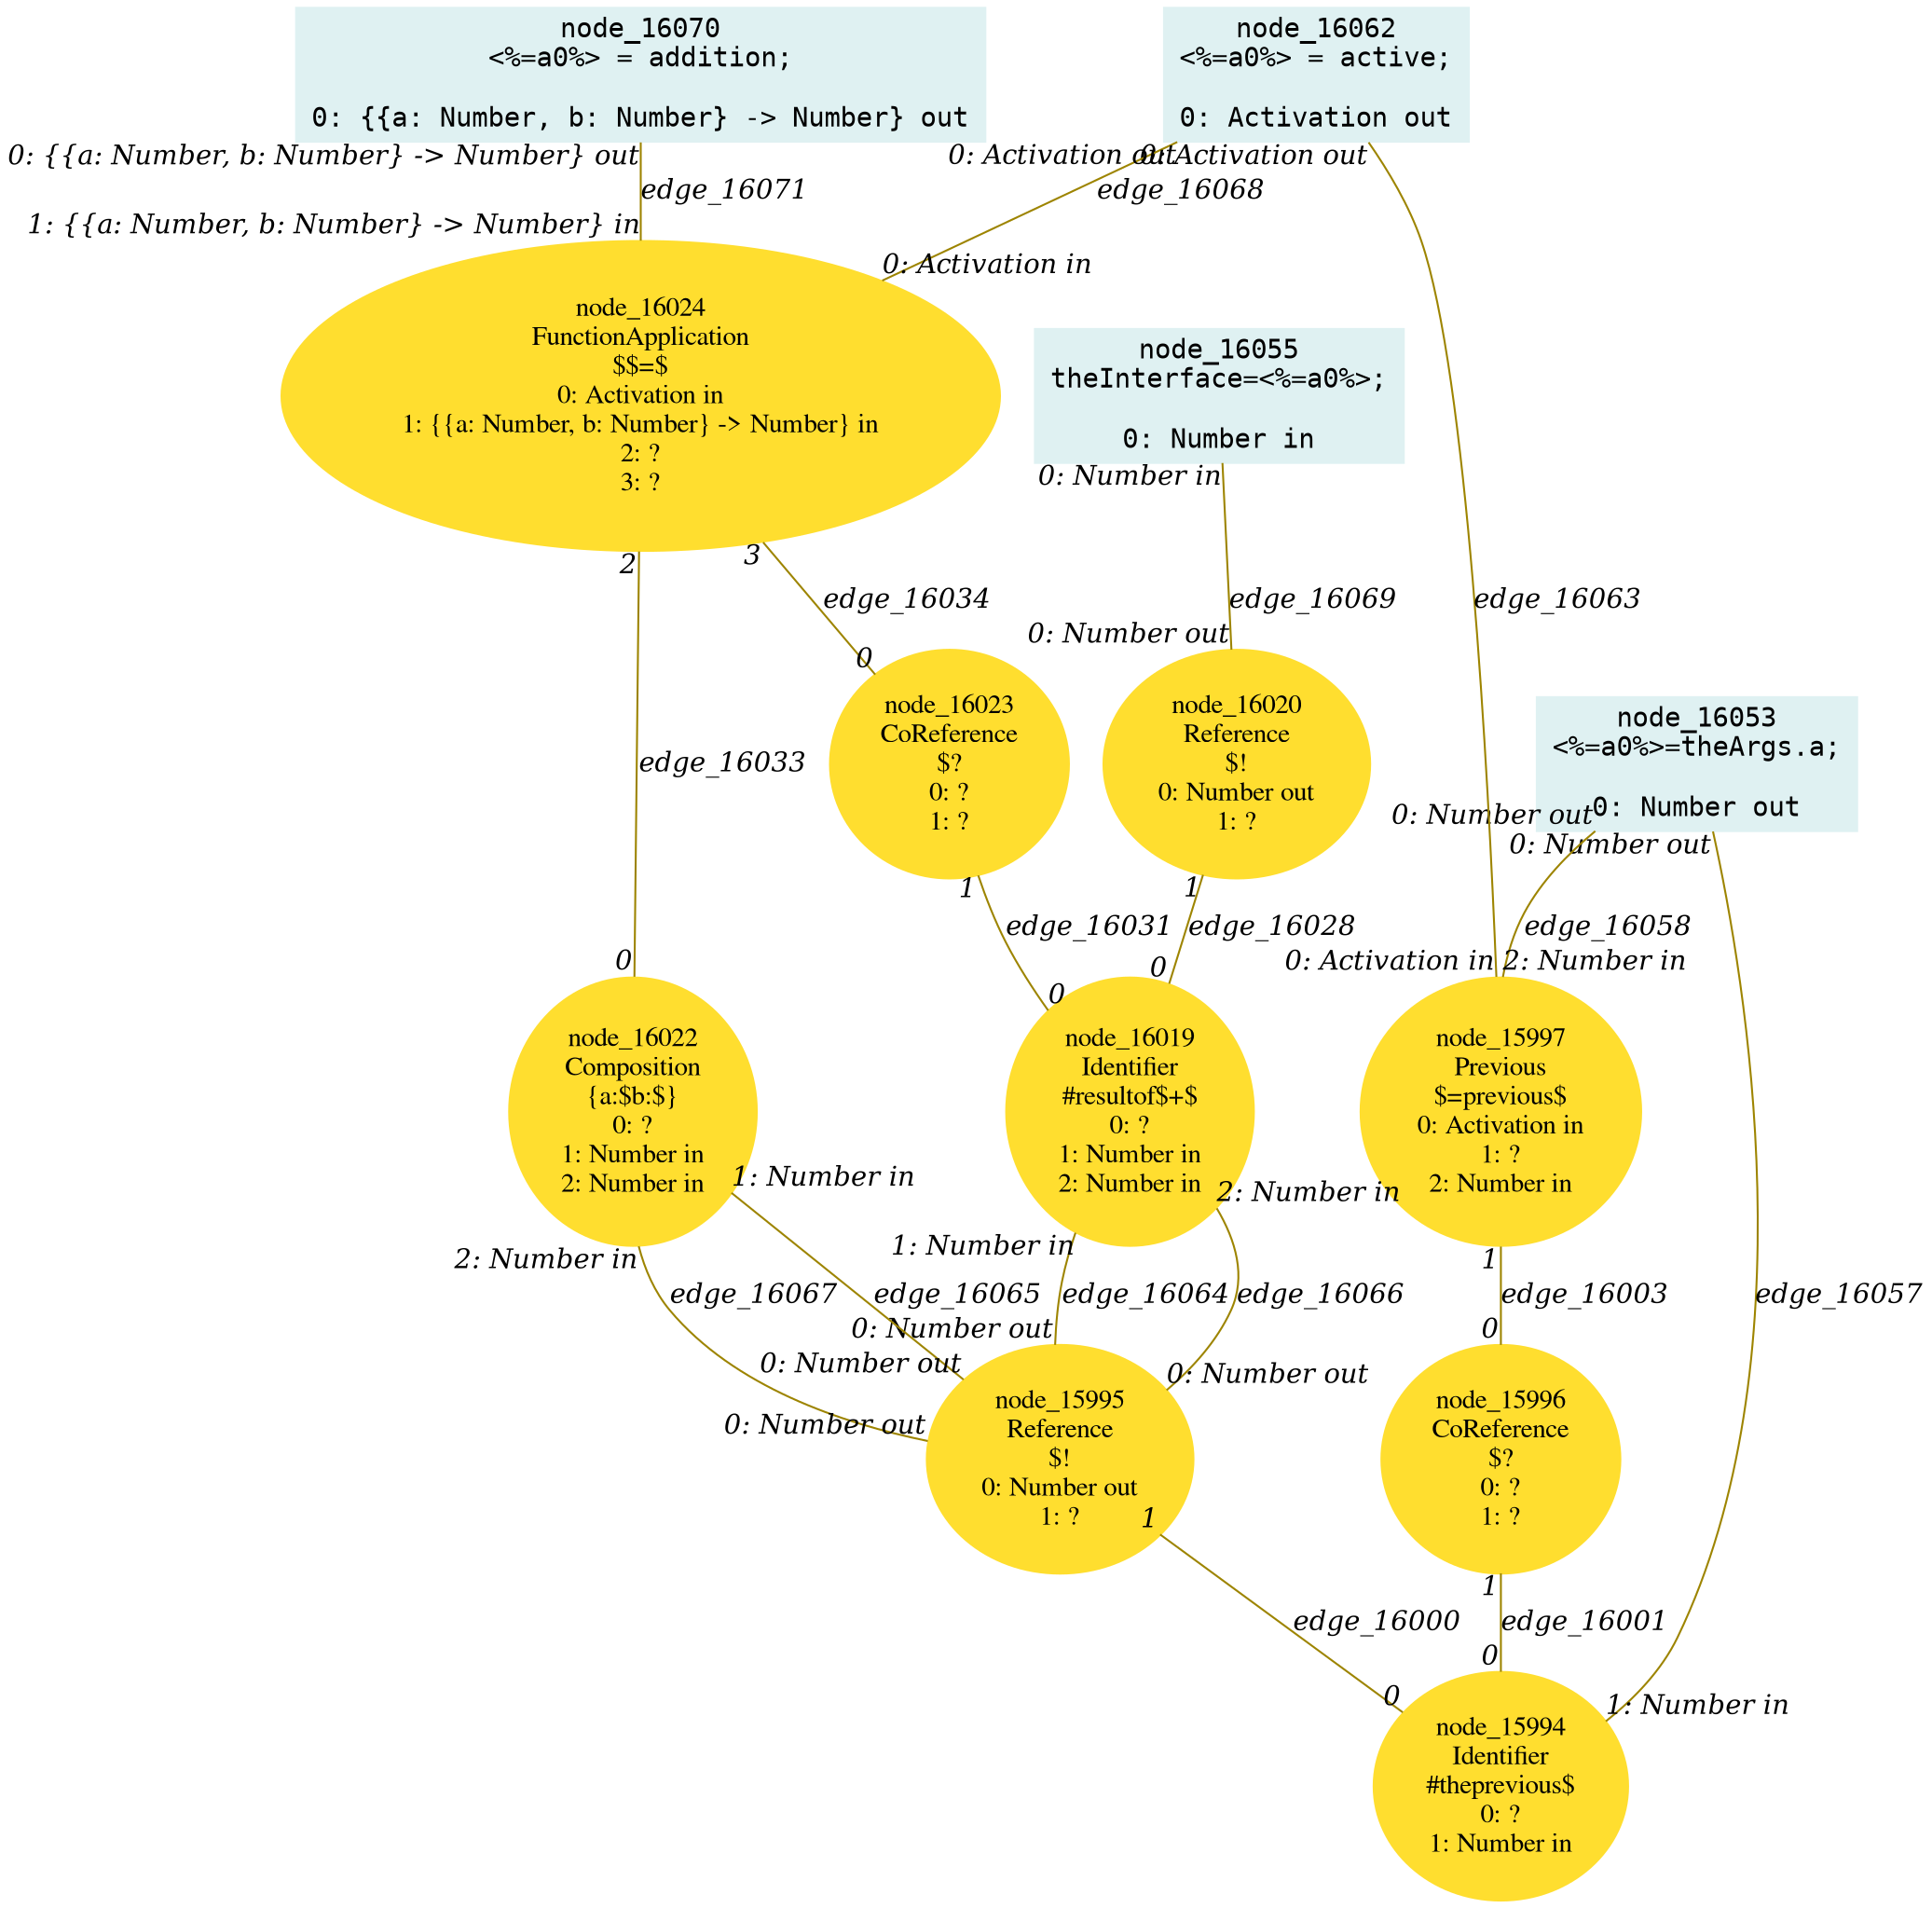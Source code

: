 digraph g{node_15994 [shape="ellipse", style="filled", color="#ffde2f", fontname="Times", label="node_15994
Identifier
#theprevious$
0: ?
1: Number in" ]
node_15995 [shape="ellipse", style="filled", color="#ffde2f", fontname="Times", label="node_15995
Reference
$!
0: Number out
1: ?" ]
node_15996 [shape="ellipse", style="filled", color="#ffde2f", fontname="Times", label="node_15996
CoReference
$?
0: ?
1: ?" ]
node_15997 [shape="ellipse", style="filled", color="#ffde2f", fontname="Times", label="node_15997
Previous
$=previous$
0: Activation in
1: ?
2: Number in" ]
node_16019 [shape="ellipse", style="filled", color="#ffde2f", fontname="Times", label="node_16019
Identifier
#resultof$+$
0: ?
1: Number in
2: Number in" ]
node_16020 [shape="ellipse", style="filled", color="#ffde2f", fontname="Times", label="node_16020
Reference
$!
0: Number out
1: ?" ]
node_16022 [shape="ellipse", style="filled", color="#ffde2f", fontname="Times", label="node_16022
Composition
{a:$b:$}
0: ?
1: Number in
2: Number in" ]
node_16023 [shape="ellipse", style="filled", color="#ffde2f", fontname="Times", label="node_16023
CoReference
$?
0: ?
1: ?" ]
node_16024 [shape="ellipse", style="filled", color="#ffde2f", fontname="Times", label="node_16024
FunctionApplication
$$=$
0: Activation in
1: {{a: Number, b: Number} -> Number} in
2: ?
3: ?" ]
node_16053 [shape="box", style="filled", color="#dff1f2", fontname="Courier", label="node_16053
<%=a0%>=theArgs.a;

0: Number out" ]
node_16055 [shape="box", style="filled", color="#dff1f2", fontname="Courier", label="node_16055
theInterface=<%=a0%>;

0: Number in" ]
node_16062 [shape="box", style="filled", color="#dff1f2", fontname="Courier", label="node_16062
<%=a0%> = active;

0: Activation out" ]
node_16070 [shape="box", style="filled", color="#dff1f2", fontname="Courier", label="node_16070
<%=a0%> = addition;

0: {{a: Number, b: Number} -> Number} out" ]
node_15995 -> node_15994 [dir=none, arrowHead=none, fontname="Times-Italic", arrowsize=1, color="#9d8400", label="edge_16000",  headlabel="0", taillabel="1" ]
node_15996 -> node_15994 [dir=none, arrowHead=none, fontname="Times-Italic", arrowsize=1, color="#9d8400", label="edge_16001",  headlabel="0", taillabel="1" ]
node_15997 -> node_15996 [dir=none, arrowHead=none, fontname="Times-Italic", arrowsize=1, color="#9d8400", label="edge_16003",  headlabel="0", taillabel="1" ]
node_16020 -> node_16019 [dir=none, arrowHead=none, fontname="Times-Italic", arrowsize=1, color="#9d8400", label="edge_16028",  headlabel="0", taillabel="1" ]
node_16023 -> node_16019 [dir=none, arrowHead=none, fontname="Times-Italic", arrowsize=1, color="#9d8400", label="edge_16031",  headlabel="0", taillabel="1" ]
node_16024 -> node_16022 [dir=none, arrowHead=none, fontname="Times-Italic", arrowsize=1, color="#9d8400", label="edge_16033",  headlabel="0", taillabel="2" ]
node_16024 -> node_16023 [dir=none, arrowHead=none, fontname="Times-Italic", arrowsize=1, color="#9d8400", label="edge_16034",  headlabel="0", taillabel="3" ]
node_16053 -> node_15994 [dir=none, arrowHead=none, fontname="Times-Italic", arrowsize=1, color="#9d8400", label="edge_16057",  headlabel="1: Number in", taillabel="0: Number out" ]
node_16053 -> node_15997 [dir=none, arrowHead=none, fontname="Times-Italic", arrowsize=1, color="#9d8400", label="edge_16058",  headlabel="2: Number in", taillabel="0: Number out" ]
node_16062 -> node_15997 [dir=none, arrowHead=none, fontname="Times-Italic", arrowsize=1, color="#9d8400", label="edge_16063",  headlabel="0: Activation in", taillabel="0: Activation out" ]
node_16019 -> node_15995 [dir=none, arrowHead=none, fontname="Times-Italic", arrowsize=1, color="#9d8400", label="edge_16064",  headlabel="0: Number out", taillabel="1: Number in" ]
node_16022 -> node_15995 [dir=none, arrowHead=none, fontname="Times-Italic", arrowsize=1, color="#9d8400", label="edge_16065",  headlabel="0: Number out", taillabel="1: Number in" ]
node_16019 -> node_15995 [dir=none, arrowHead=none, fontname="Times-Italic", arrowsize=1, color="#9d8400", label="edge_16066",  headlabel="0: Number out", taillabel="2: Number in" ]
node_16022 -> node_15995 [dir=none, arrowHead=none, fontname="Times-Italic", arrowsize=1, color="#9d8400", label="edge_16067",  headlabel="0: Number out", taillabel="2: Number in" ]
node_16062 -> node_16024 [dir=none, arrowHead=none, fontname="Times-Italic", arrowsize=1, color="#9d8400", label="edge_16068",  headlabel="0: Activation in", taillabel="0: Activation out" ]
node_16055 -> node_16020 [dir=none, arrowHead=none, fontname="Times-Italic", arrowsize=1, color="#9d8400", label="edge_16069",  headlabel="0: Number out", taillabel="0: Number in" ]
node_16070 -> node_16024 [dir=none, arrowHead=none, fontname="Times-Italic", arrowsize=1, color="#9d8400", label="edge_16071",  headlabel="1: {{a: Number, b: Number} -> Number} in", taillabel="0: {{a: Number, b: Number} -> Number} out" ]
}